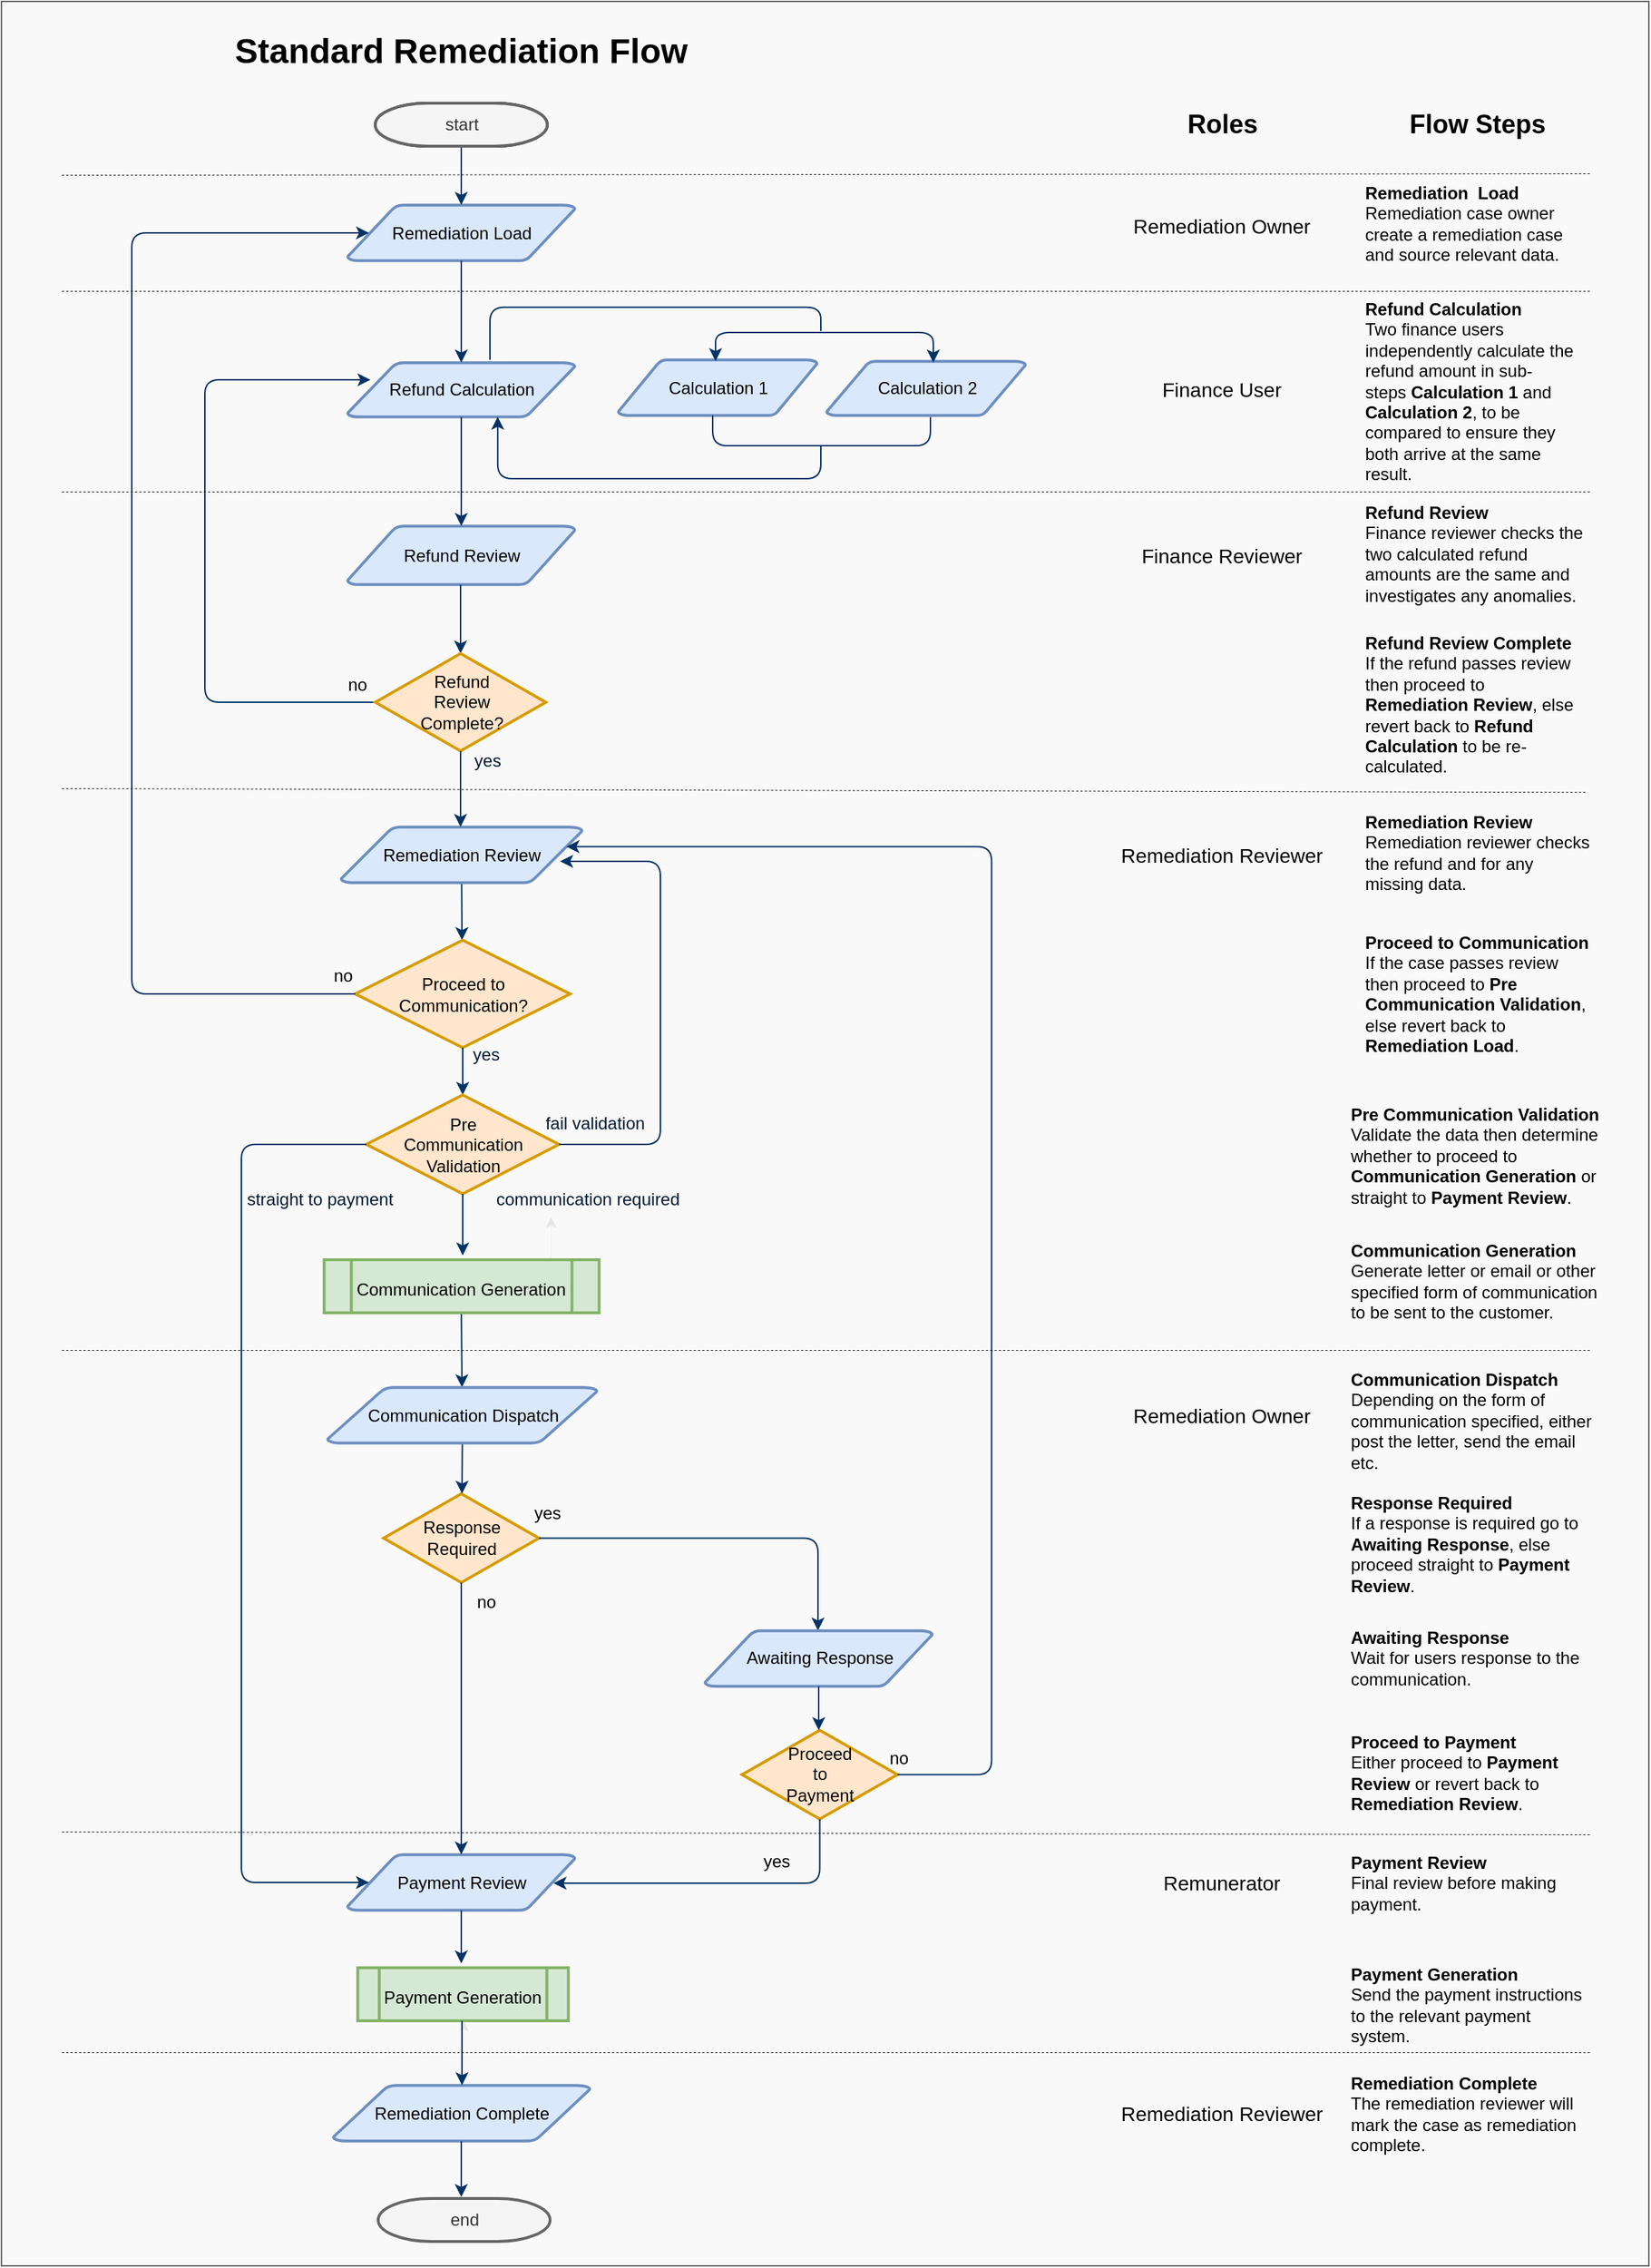 <mxfile version="18.1.2" type="device"><diagram id="6a731a19-8d31-9384-78a2-239565b7b9f0" name="Page-1"><mxGraphModel dx="1247" dy="699" grid="1" gridSize="10" guides="1" tooltips="1" connect="1" arrows="1" fold="1" page="1" pageScale="1" pageWidth="1169" pageHeight="827" background="none" math="0" shadow="0"><root><mxCell id="0"/><mxCell id="1" parent="0"/><mxCell id="ip6nH6gP3TSkzvol2YIc-72" value="" style="rounded=0;whiteSpace=wrap;html=1;fillColor=#FAF9F9;fontColor=#333333;strokeColor=#666666;" vertex="1" parent="1"><mxGeometry x="10" y="10" width="1150" height="1580" as="geometry"/></mxCell><mxCell id="2" value="start" style="shape=mxgraph.flowchart.terminator;strokeWidth=2;gradientColor=none;gradientDirection=north;fontStyle=0;html=1;" parent="1" vertex="1"><mxGeometry x="271" y="81" width="120" height="30" as="geometry"/></mxCell><mxCell id="3" value="Remediation Load" style="shape=mxgraph.flowchart.data;strokeWidth=2;gradientDirection=north;fontStyle=0;html=1;fillColor=#dae8fc;strokeColor=#6c8ebf;" parent="1" vertex="1"><mxGeometry x="251.5" y="152" width="159" height="39" as="geometry"/></mxCell><mxCell id="4" value="Refund Calculation" style="shape=mxgraph.flowchart.data;strokeWidth=2;gradientDirection=north;fontStyle=0;html=1;fillColor=#dae8fc;strokeColor=#6c8ebf;" parent="1" vertex="1"><mxGeometry x="251.5" y="262" width="159" height="38" as="geometry"/></mxCell><mxCell id="7" style="fontStyle=1;strokeColor=#003366;strokeWidth=1;html=1;" parent="1" source="2" target="3" edge="1"><mxGeometry relative="1" as="geometry"/></mxCell><mxCell id="9" style="fontStyle=1;strokeColor=#003366;strokeWidth=1;html=1;exitX=0.5;exitY=1;exitDx=0;exitDy=0;exitPerimeter=0;" parent="1" source="3" target="4" edge="1"><mxGeometry relative="1" as="geometry"><mxPoint x="329.5" y="251" as="sourcePoint"/><mxPoint x="330" y="301" as="targetPoint"/></mxGeometry></mxCell><mxCell id="13" value="Refund Review" style="shape=mxgraph.flowchart.data;strokeWidth=2;gradientDirection=north;fontStyle=0;html=1;fillColor=#dae8fc;strokeColor=#6c8ebf;" parent="1" vertex="1"><mxGeometry x="251.5" y="376" width="159" height="41" as="geometry"/></mxCell><mxCell id="17" value="" style="edgeStyle=elbowEdgeStyle;elbow=horizontal;fontStyle=1;strokeColor=#003366;strokeWidth=1;html=1;" parent="1" source="4" target="13" edge="1"><mxGeometry x="11" y="53" width="100" height="100" as="geometry"><mxPoint x="11" y="153" as="sourcePoint"/><mxPoint x="111" y="53" as="targetPoint"/></mxGeometry></mxCell><mxCell id="21" value="" style="edgeStyle=elbowEdgeStyle;elbow=horizontal;fontStyle=1;strokeColor=#003366;strokeWidth=1;html=1;entryX=0.5;entryY=0;entryDx=0;entryDy=0;entryPerimeter=0;" parent="1" source="13" target="iM50HXTW-VpUCicbooZw-65" edge="1"><mxGeometry x="11" y="63" width="100" height="100" as="geometry"><mxPoint x="11" y="163" as="sourcePoint"/><mxPoint x="332" y="623" as="targetPoint"/></mxGeometry></mxCell><mxCell id="23" value="" style="edgeStyle=elbowEdgeStyle;elbow=horizontal;exitX=0.5;exitY=1;exitPerimeter=0;fontStyle=1;strokeColor=#003366;strokeWidth=1;html=1;exitDx=0;exitDy=0;entryX=0.5;entryY=0;entryDx=0;entryDy=0;entryPerimeter=0;" parent="1" source="iM50HXTW-VpUCicbooZw-66" target="iM50HXTW-VpUCicbooZw-68" edge="1"><mxGeometry x="10" y="-47" width="100" height="100" as="geometry"><mxPoint x="331" y="813" as="sourcePoint"/><mxPoint x="332" y="646" as="targetPoint"/><Array as="points"/></mxGeometry></mxCell><mxCell id="24" value="Response &lt;br&gt;Required" style="shape=mxgraph.flowchart.decision;strokeWidth=2;gradientDirection=north;fontStyle=0;html=1;fillColor=#ffe6cc;strokeColor=#d79b00;" parent="1" vertex="1"><mxGeometry x="276.75" y="1051.25" width="108.5" height="62" as="geometry"/></mxCell><mxCell id="27" value="yes" style="text;fontStyle=0;html=1;strokeColor=none;gradientColor=none;fillColor=none;strokeWidth=2;" parent="1" vertex="1"><mxGeometry x="380" y="1051.25" width="40" height="26" as="geometry"/></mxCell><mxCell id="40" value="end" style="shape=mxgraph.flowchart.terminator;strokeWidth=2;gradientDirection=north;fontStyle=0;html=1;fillColor=#f5f5f5;fontColor=#333333;strokeColor=#666666;" parent="1" vertex="1"><mxGeometry x="273" y="1543" width="120" height="30" as="geometry"/></mxCell><mxCell id="46" value="no" style="text;fontStyle=0;html=1;strokeColor=none;gradientColor=none;fillColor=none;strokeWidth=2;" parent="1" vertex="1"><mxGeometry x="340" y="1113.25" width="40" height="26" as="geometry"/></mxCell><mxCell id="54" value="" style="edgeStyle=elbowEdgeStyle;elbow=horizontal;exitX=0.5;exitY=1;entryX=0.095;entryY=0.5;entryPerimeter=0;fontStyle=1;strokeColor=#003366;strokeWidth=1;html=1;entryDx=0;entryDy=0;exitDx=0;exitDy=0;" parent="1" source="iM50HXTW-VpUCicbooZw-89" edge="1"><mxGeometry x="12" y="53" width="100" height="100" as="geometry"><mxPoint x="284" y="460.5" as="sourcePoint"/><mxPoint x="267.605" y="274" as="targetPoint"/><Array as="points"><mxPoint x="152" y="473"/><mxPoint x="132" y="1023"/></Array></mxGeometry></mxCell><mxCell id="iM50HXTW-VpUCicbooZw-56" value="" style="edgeStyle=elbowEdgeStyle;elbow=vertical;fontStyle=1;strokeColor=#003366;strokeWidth=1;html=1;endArrow=none;endFill=0;" parent="1" edge="1"><mxGeometry x="-214.37" y="-926.6" width="100" height="100" as="geometry"><mxPoint x="351" y="260" as="sourcePoint"/><mxPoint x="582" y="240" as="targetPoint"/><Array as="points"><mxPoint x="400.63" y="223.4"/><mxPoint x="410.63" y="213.4"/><mxPoint x="410.63" y="253.4"/><mxPoint x="610.63" y="233.4"/><mxPoint x="410.63" y="253.4"/><mxPoint x="610.63" y="223.4"/><mxPoint x="640.63" y="213.4"/><mxPoint x="550.63" y="203.4"/><mxPoint x="450.63" y="313.4"/><mxPoint x="450.63" y="243.4"/><mxPoint x="570.63" y="233.4"/><mxPoint x="550.63" y="283.4"/><mxPoint x="490.63" y="323.4"/><mxPoint x="450.63" y="273.4"/><mxPoint x="450.63" y="263.4"/><mxPoint x="490.63" y="243.4"/><mxPoint x="430.63" y="273.4"/><mxPoint x="450.63" y="223.4"/><mxPoint x="620.63" y="173.4"/></Array></mxGeometry></mxCell><mxCell id="iM50HXTW-VpUCicbooZw-57" value="Calculation 1" style="shape=mxgraph.flowchart.data;strokeWidth=2;gradientDirection=north;fontStyle=0;html=1;fillColor=#dae8fc;strokeColor=#6c8ebf;" parent="1" vertex="1"><mxGeometry x="440.5" y="260" width="139" height="39" as="geometry"/></mxCell><mxCell id="iM50HXTW-VpUCicbooZw-61" value="Calculation 2" style="shape=mxgraph.flowchart.data;strokeWidth=2;gradientDirection=north;fontStyle=0;html=1;fillColor=#dae8fc;strokeColor=#6c8ebf;" parent="1" vertex="1"><mxGeometry x="586" y="261" width="139" height="38" as="geometry"/></mxCell><mxCell id="iM50HXTW-VpUCicbooZw-62" value="" style="edgeStyle=elbowEdgeStyle;elbow=vertical;fontStyle=1;strokeColor=#003366;strokeWidth=1;html=1;startArrow=classic;endFill=1;" parent="1" edge="1"><mxGeometry x="188" y="-1209" width="100" height="100" as="geometry"><mxPoint x="660.5" y="262" as="sourcePoint"/><mxPoint x="508.5" y="261" as="targetPoint"/><Array as="points"><mxPoint x="610.5" y="241"/></Array></mxGeometry></mxCell><mxCell id="iM50HXTW-VpUCicbooZw-63" value="" style="edgeStyle=elbowEdgeStyle;elbow=vertical;fontStyle=1;strokeColor=#003366;strokeWidth=1;html=1;exitX=0.66;exitY=0.995;exitDx=0;exitDy=0;exitPerimeter=0;startArrow=classic;endArrow=none;endFill=0;" parent="1" source="4" edge="1"><mxGeometry x="-214.37" y="-845.6" width="100" height="100" as="geometry"><mxPoint x="350.997" y="336.0" as="sourcePoint"/><mxPoint x="582" y="320" as="targetPoint"/><Array as="points"><mxPoint x="481" y="343"/><mxPoint x="410.63" y="294.4"/><mxPoint x="410.63" y="334.4"/><mxPoint x="610.63" y="314.4"/><mxPoint x="410.63" y="334.4"/><mxPoint x="610.63" y="304.4"/><mxPoint x="640.63" y="294.4"/><mxPoint x="550.63" y="284.4"/><mxPoint x="450.63" y="394.4"/><mxPoint x="450.63" y="324.4"/><mxPoint x="570.63" y="314.4"/><mxPoint x="550.63" y="364.4"/><mxPoint x="490.63" y="404.4"/><mxPoint x="450.63" y="354.4"/><mxPoint x="450.63" y="344.4"/><mxPoint x="490.63" y="324.4"/><mxPoint x="430.63" y="354.4"/><mxPoint x="450.63" y="304.4"/><mxPoint x="620.63" y="254.4"/></Array></mxGeometry></mxCell><mxCell id="iM50HXTW-VpUCicbooZw-65" value="Refund&lt;br&gt;Review&lt;br&gt;Complete?" style="shape=mxgraph.flowchart.decision;strokeWidth=2;gradientDirection=north;fontStyle=0;html=1;fillColor=#ffe6cc;strokeColor=#d79b00;" parent="1" vertex="1"><mxGeometry x="271" y="465" width="119" height="68" as="geometry"/></mxCell><mxCell id="iM50HXTW-VpUCicbooZw-66" value="&lt;font style=&quot;font-size: 12px;&quot;&gt;Remediation&amp;nbsp;Review&lt;/font&gt;" style="shape=mxgraph.flowchart.data;strokeWidth=2;gradientDirection=north;fontStyle=0;html=1;fillColor=#dae8fc;strokeColor=#6c8ebf;" parent="1" vertex="1"><mxGeometry x="247" y="586" width="168.5" height="39" as="geometry"/></mxCell><mxCell id="iM50HXTW-VpUCicbooZw-67" value="" style="edgeStyle=elbowEdgeStyle;elbow=horizontal;fontStyle=1;strokeColor=#003366;strokeWidth=1;html=1;" parent="1" source="iM50HXTW-VpUCicbooZw-65" target="iM50HXTW-VpUCicbooZw-66" edge="1"><mxGeometry x="9" y="-148" width="100" height="100" as="geometry"><mxPoint x="330" y="712" as="sourcePoint"/><mxPoint x="330" y="772" as="targetPoint"/></mxGeometry></mxCell><mxCell id="iM50HXTW-VpUCicbooZw-68" value="Proceed to&lt;br&gt;Communication?" style="shape=mxgraph.flowchart.decision;strokeWidth=2;gradientDirection=north;fontStyle=0;html=1;fillColor=#ffe6cc;strokeColor=#d79b00;" parent="1" vertex="1"><mxGeometry x="257" y="665" width="150" height="75" as="geometry"/></mxCell><mxCell id="iM50HXTW-VpUCicbooZw-70" value="yes" style="text;fontColor=#001933;fontStyle=0;html=1;strokeColor=none;gradientColor=none;fillColor=none;strokeWidth=2;align=center;" parent="1" vertex="1"><mxGeometry x="329" y="526" width="40" height="26" as="geometry"/></mxCell><mxCell id="iM50HXTW-VpUCicbooZw-72" value="" style="edgeStyle=elbowEdgeStyle;elbow=horizontal;exitX=0.5;exitY=1;fontStyle=1;strokeColor=#003366;strokeWidth=1;html=1;exitDx=0;exitDy=0;exitPerimeter=0;entryX=0.5;entryY=0;entryDx=0;entryDy=0;entryPerimeter=0;" parent="1" target="iM50HXTW-VpUCicbooZw-115" edge="1"><mxGeometry x="7" y="130" width="100" height="100" as="geometry"><mxPoint x="332" y="740" as="sourcePoint"/><mxPoint x="332" y="780" as="targetPoint"/><Array as="points"/></mxGeometry></mxCell><mxCell id="iM50HXTW-VpUCicbooZw-73" value="yes" style="text;fontColor=#001933;fontStyle=0;html=1;strokeColor=none;gradientColor=none;fillColor=none;strokeWidth=2;align=center;" parent="1" vertex="1"><mxGeometry x="328" y="731" width="40" height="26" as="geometry"/></mxCell><mxCell id="iM50HXTW-VpUCicbooZw-76" value="" style="edgeStyle=elbowEdgeStyle;elbow=horizontal;exitX=0;exitY=0.5;exitPerimeter=0;entryX=0.095;entryY=0.5;entryPerimeter=0;fontStyle=1;strokeColor=#003366;strokeWidth=1;html=1;entryDx=0;entryDy=0;exitDx=0;exitDy=0;" parent="1" source="iM50HXTW-VpUCicbooZw-68" target="3" edge="1"><mxGeometry x="0.5" y="280" width="100" height="100" as="geometry"><mxPoint x="272.5" y="868.5" as="sourcePoint"/><mxPoint x="256.105" y="590" as="targetPoint"/><Array as="points"><mxPoint x="101" y="731"/><mxPoint x="120.5" y="1250"/></Array></mxGeometry></mxCell><mxCell id="iM50HXTW-VpUCicbooZw-77" value="no" style="text;fontStyle=0;html=1;strokeColor=none;gradientColor=none;fillColor=none;strokeWidth=2;" parent="1" vertex="1"><mxGeometry x="240" y="676" width="40" height="26" as="geometry"/></mxCell><mxCell id="iM50HXTW-VpUCicbooZw-81" value="" style="edgeStyle=elbowEdgeStyle;elbow=horizontal;fontStyle=1;strokeColor=#003366;strokeWidth=1;html=1;exitX=0.5;exitY=1;exitDx=0;exitDy=0;exitPerimeter=0;" parent="1" edge="1" source="iM50HXTW-VpUCicbooZw-128"><mxGeometry x="8.96" y="14.5" width="100" height="100" as="geometry"><mxPoint x="330.0" y="1017.901" as="sourcePoint"/><mxPoint x="330.96" y="1051.25" as="targetPoint"/><Array as="points"/></mxGeometry></mxCell><mxCell id="iM50HXTW-VpUCicbooZw-83" value="" style="edgeStyle=elbowEdgeStyle;elbow=horizontal;fontStyle=1;strokeColor=#003366;strokeWidth=1;html=1;exitX=0.492;exitY=0.843;exitDx=0;exitDy=0;exitPerimeter=0;entryX=0.5;entryY=0;entryDx=0;entryDy=0;entryPerimeter=0;" parent="1" target="iM50HXTW-VpUCicbooZw-128" edge="1"><mxGeometry x="11" y="22.25" width="100" height="100" as="geometry"><mxPoint x="331.04" y="923.72" as="sourcePoint"/><mxPoint x="332" y="965" as="targetPoint"/></mxGeometry></mxCell><mxCell id="iM50HXTW-VpUCicbooZw-87" value="" style="edgeStyle=elbowEdgeStyle;elbow=vertical;fontStyle=1;strokeColor=#003366;strokeWidth=1;html=1;startArrow=none;endFill=0;startFill=0;endArrow=none;" parent="1" edge="1"><mxGeometry x="186" y="-1171" width="100" height="100" as="geometry"><mxPoint x="658.5" y="300" as="sourcePoint"/><mxPoint x="506.5" y="299" as="targetPoint"/><Array as="points"><mxPoint x="578.5" y="320"/></Array></mxGeometry></mxCell><mxCell id="iM50HXTW-VpUCicbooZw-89" value="no" style="text;fontStyle=0;html=1;strokeColor=none;gradientColor=none;fillColor=none;strokeWidth=2;" parent="1" vertex="1"><mxGeometry x="250" y="473" width="40" height="26" as="geometry"/></mxCell><mxCell id="iM50HXTW-VpUCicbooZw-95" value="Proceed&lt;br&gt;to &lt;br&gt;Payment" style="shape=mxgraph.flowchart.decision;strokeWidth=2;gradientDirection=north;fontStyle=0;html=1;fillColor=#ffe6cc;strokeColor=#d79b00;" parent="1" vertex="1"><mxGeometry x="527" y="1216.25" width="108.5" height="62" as="geometry"/></mxCell><mxCell id="iM50HXTW-VpUCicbooZw-96" value="" style="edgeStyle=elbowEdgeStyle;elbow=horizontal;exitX=1;exitY=0.5;exitPerimeter=0;fontStyle=1;strokeColor=#003366;strokeWidth=1;html=1;endArrow=classic;endFill=1;entryX=0.5;entryY=0;entryDx=0;entryDy=0;entryPerimeter=0;" parent="1" source="24" target="iM50HXTW-VpUCicbooZw-97" edge="1"><mxGeometry x="11" y="281" width="100" height="100" as="geometry"><mxPoint x="385.25" y="1082.25" as="sourcePoint"/><mxPoint x="590" y="1070" as="targetPoint"/><Array as="points"><mxPoint x="580" y="1100"/></Array></mxGeometry></mxCell><mxCell id="iM50HXTW-VpUCicbooZw-97" value="Awaiting Response" style="shape=mxgraph.flowchart.data;strokeWidth=2;gradientDirection=north;fontStyle=0;html=1;fillColor=#dae8fc;strokeColor=#6c8ebf;" parent="1" vertex="1"><mxGeometry x="501" y="1146.75" width="159" height="39" as="geometry"/></mxCell><mxCell id="iM50HXTW-VpUCicbooZw-101" value="" style="edgeStyle=elbowEdgeStyle;elbow=horizontal;exitX=1;exitY=0.5;exitPerimeter=0;entryX=0.934;entryY=0.354;fontStyle=1;strokeColor=#003366;strokeWidth=1;html=1;entryDx=0;entryDy=0;exitDx=0;exitDy=0;entryPerimeter=0;" parent="1" source="iM50HXTW-VpUCicbooZw-95" edge="1" target="iM50HXTW-VpUCicbooZw-66"><mxGeometry x="391.2" y="852" width="100" height="100" as="geometry"><mxPoint x="663.2" y="1259.5" as="sourcePoint"/><mxPoint x="646.805" y="1073" as="targetPoint"/><Array as="points"><mxPoint x="701.2" y="1162.25"/><mxPoint x="511.2" y="1822"/></Array></mxGeometry></mxCell><mxCell id="iM50HXTW-VpUCicbooZw-146" value="" style="edgeStyle=elbowEdgeStyle;rounded=1;orthogonalLoop=1;jettySize=auto;html=1;dashed=1;dashPattern=1 1;fontSize=18;startArrow=none;startFill=0;endArrow=classic;endFill=1;strokeColor=#E6E6E6;strokeWidth=0.5;" parent="1" source="iM50HXTW-VpUCicbooZw-103" target="iM50HXTW-VpUCicbooZw-122" edge="1"><mxGeometry relative="1" as="geometry"/></mxCell><mxCell id="iM50HXTW-VpUCicbooZw-103" value="&lt;font style=&quot;font-size: 12px;&quot;&gt;Remediation&amp;nbsp;Complete&lt;/font&gt;" style="shape=mxgraph.flowchart.data;strokeWidth=2;gradientDirection=north;fontStyle=0;html=1;fillColor=#dae8fc;strokeColor=#6c8ebf;" parent="1" vertex="1"><mxGeometry x="241.5" y="1464" width="179.5" height="39" as="geometry"/></mxCell><mxCell id="iM50HXTW-VpUCicbooZw-105" value="Payment Review" style="shape=mxgraph.flowchart.data;strokeWidth=2;gradientDirection=north;fontStyle=0;html=1;fillColor=#dae8fc;strokeColor=#6c8ebf;" parent="1" vertex="1"><mxGeometry x="251.5" y="1303" width="159" height="39" as="geometry"/></mxCell><mxCell id="iM50HXTW-VpUCicbooZw-106" value="" style="edgeStyle=elbowEdgeStyle;elbow=vertical;exitX=0.5;exitY=1;exitPerimeter=0;fontStyle=1;strokeColor=#003366;strokeWidth=1;html=1;exitDx=0;exitDy=0;entryX=0.905;entryY=0.5;entryDx=0;entryDy=0;entryPerimeter=0;" parent="1" source="iM50HXTW-VpUCicbooZw-95" target="iM50HXTW-VpUCicbooZw-105" edge="1"><mxGeometry x="111" y="92" width="100" height="100" as="geometry"><mxPoint x="572.75" y="1296.25" as="sourcePoint"/><mxPoint x="471" y="1343" as="targetPoint"/><Array as="points"><mxPoint x="481" y="1323"/></Array></mxGeometry></mxCell><mxCell id="iM50HXTW-VpUCicbooZw-107" style="edgeStyle=elbowEdgeStyle;rounded=1;orthogonalLoop=1;jettySize=auto;html=1;entryX=0.5;entryY=0;entryDx=0;entryDy=0;entryPerimeter=0;startArrow=none;startFill=0;endArrow=classic;endFill=1;" parent="1" source="iM50HXTW-VpUCicbooZw-105" target="iM50HXTW-VpUCicbooZw-105" edge="1"><mxGeometry relative="1" as="geometry"/></mxCell><mxCell id="iM50HXTW-VpUCicbooZw-109" value="" style="edgeStyle=elbowEdgeStyle;elbow=horizontal;fontStyle=1;strokeColor=#003366;strokeWidth=1;html=1;exitX=0.5;exitY=1;exitDx=0;exitDy=0;exitPerimeter=0;entryX=0.5;entryY=0;entryDx=0;entryDy=0;entryPerimeter=0;" parent="1" source="24" target="iM50HXTW-VpUCicbooZw-105" edge="1"><mxGeometry x="9.96" y="135.85" width="100" height="100" as="geometry"><mxPoint x="331" y="1139.251" as="sourcePoint"/><mxPoint x="331" y="1201" as="targetPoint"/></mxGeometry></mxCell><mxCell id="iM50HXTW-VpUCicbooZw-110" value="" style="edgeStyle=elbowEdgeStyle;elbow=horizontal;fontStyle=1;strokeColor=#003366;strokeWidth=1;html=1;exitX=0.5;exitY=1;exitDx=0;exitDy=0;exitPerimeter=0;" parent="1" source="iM50HXTW-VpUCicbooZw-105" edge="1"><mxGeometry x="9.96" y="370.85" width="100" height="100" as="geometry"><mxPoint x="331" y="1348.25" as="sourcePoint"/><mxPoint x="331" y="1379" as="targetPoint"/></mxGeometry></mxCell><mxCell id="iM50HXTW-VpUCicbooZw-111" value="" style="edgeStyle=elbowEdgeStyle;elbow=horizontal;fontStyle=1;strokeColor=#003366;strokeWidth=1;html=1;" parent="1" source="iM50HXTW-VpUCicbooZw-103" edge="1"><mxGeometry x="9.96" y="533.85" width="100" height="100" as="geometry"><mxPoint x="331" y="1505" as="sourcePoint"/><mxPoint x="331" y="1542" as="targetPoint"/></mxGeometry></mxCell><mxCell id="iM50HXTW-VpUCicbooZw-114" value="Standard Remediation Flow" style="text;html=1;strokeColor=none;fillColor=none;align=center;verticalAlign=middle;whiteSpace=wrap;rounded=0;fontSize=24;fontStyle=1" parent="1" vertex="1"><mxGeometry x="153.25" y="30" width="355.5" height="30" as="geometry"/></mxCell><mxCell id="iM50HXTW-VpUCicbooZw-115" value="Pre&lt;br&gt;Communication&lt;br&gt;Validation" style="shape=mxgraph.flowchart.decision;strokeWidth=2;gradientDirection=north;fontStyle=0;html=1;fillColor=#ffe6cc;strokeColor=#d79b00;" parent="1" vertex="1"><mxGeometry x="264.75" y="773" width="134.5" height="69" as="geometry"/></mxCell><mxCell id="iM50HXTW-VpUCicbooZw-116" value="" style="edgeStyle=elbowEdgeStyle;elbow=horizontal;exitX=0.5;exitY=1;exitPerimeter=0;fontStyle=1;strokeColor=#003366;strokeWidth=1;html=1;exitDx=0;exitDy=0;" parent="1" source="iM50HXTW-VpUCicbooZw-115" edge="1"><mxGeometry x="10" y="176" width="100" height="100" as="geometry"><mxPoint x="331" y="848" as="sourcePoint"/><mxPoint x="332" y="885" as="targetPoint"/><Array as="points"/></mxGeometry></mxCell><mxCell id="iM50HXTW-VpUCicbooZw-117" value="" style="edgeStyle=elbowEdgeStyle;elbow=horizontal;exitX=1;exitY=0.5;exitPerimeter=0;fontStyle=1;strokeColor=#003366;strokeWidth=1;html=1;exitDx=0;exitDy=0;" parent="1" source="iM50HXTW-VpUCicbooZw-115" edge="1"><mxGeometry x="150.2" y="501" width="100" height="100" as="geometry"><mxPoint x="386" y="804.25" as="sourcePoint"/><mxPoint x="400" y="610" as="targetPoint"/><Array as="points"><mxPoint x="470" y="710"/><mxPoint x="461" y="613"/><mxPoint x="460.2" y="811.25"/><mxPoint x="270.2" y="1471"/></Array></mxGeometry></mxCell><mxCell id="iM50HXTW-VpUCicbooZw-118" value="communication required" style="text;fontColor=#001933;fontStyle=0;html=1;strokeColor=none;gradientColor=none;fillColor=none;strokeWidth=2;align=center;" parent="1" vertex="1"><mxGeometry x="360" y="832" width="117" height="26" as="geometry"/></mxCell><mxCell id="iM50HXTW-VpUCicbooZw-119" value="fail validation" style="text;fontColor=#001933;fontStyle=0;html=1;strokeColor=none;gradientColor=none;fillColor=none;strokeWidth=2;align=center;" parent="1" vertex="1"><mxGeometry x="404" y="779" width="40" height="26" as="geometry"/></mxCell><mxCell id="iM50HXTW-VpUCicbooZw-139" value="" style="edgeStyle=elbowEdgeStyle;rounded=1;orthogonalLoop=1;jettySize=auto;html=1;dashed=1;dashPattern=1 1;fontSize=18;startArrow=none;startFill=0;endArrow=classic;endFill=1;strokeColor=#E6E6E6;strokeWidth=0.5;" parent="1" source="iM50HXTW-VpUCicbooZw-120" target="iM50HXTW-VpUCicbooZw-118" edge="1"><mxGeometry relative="1" as="geometry"/></mxCell><mxCell id="iM50HXTW-VpUCicbooZw-120" value="&lt;span style=&quot;font-size: 12px&quot;&gt;Communication Generation&lt;/span&gt;" style="shape=process;whiteSpace=wrap;html=1;backgroundOutline=1;fontSize=18;strokeWidth=2;fillColor=#d5e8d4;strokeColor=#82b366;" parent="1" vertex="1"><mxGeometry x="235.25" y="888" width="192" height="37" as="geometry"/></mxCell><mxCell id="iM50HXTW-VpUCicbooZw-122" value="&lt;span style=&quot;font-size: 12px&quot;&gt;Payment Generation&lt;/span&gt;" style="shape=process;whiteSpace=wrap;html=1;backgroundOutline=1;fontSize=18;strokeWidth=2;fillColor=#d5e8d4;strokeColor=#82b366;" parent="1" vertex="1"><mxGeometry x="258.75" y="1382" width="147" height="37" as="geometry"/></mxCell><mxCell id="iM50HXTW-VpUCicbooZw-124" value="start" style="shape=mxgraph.flowchart.terminator;strokeWidth=2;gradientDirection=north;fontStyle=0;html=1;fillColor=#f5f5f5;fontColor=#333333;strokeColor=#666666;" parent="1" vertex="1"><mxGeometry x="271" y="81" width="120" height="30" as="geometry"/></mxCell><mxCell id="iM50HXTW-VpUCicbooZw-128" value="&lt;span&gt;Communication Dispatch&lt;/span&gt;" style="shape=mxgraph.flowchart.data;strokeWidth=2;gradientDirection=north;fontStyle=0;html=1;fillColor=#dae8fc;strokeColor=#6c8ebf;" parent="1" vertex="1"><mxGeometry x="237.5" y="977" width="188.5" height="39" as="geometry"/></mxCell><mxCell id="iM50HXTW-VpUCicbooZw-129" value="" style="edgeStyle=elbowEdgeStyle;elbow=horizontal;fontStyle=1;strokeColor=#003366;strokeWidth=1;html=1;entryX=0.5;entryY=0;entryDx=0;entryDy=0;entryPerimeter=0;" parent="1" source="iM50HXTW-VpUCicbooZw-122" target="iM50HXTW-VpUCicbooZw-103" edge="1"><mxGeometry x="10.96" y="442.85" width="100" height="100" as="geometry"><mxPoint x="332" y="1422" as="sourcePoint"/><mxPoint x="332" y="1451" as="targetPoint"/></mxGeometry></mxCell><mxCell id="iM50HXTW-VpUCicbooZw-130" value="yes" style="text;fontStyle=0;html=1;strokeColor=none;gradientColor=none;fillColor=none;strokeWidth=2;" parent="1" vertex="1"><mxGeometry x="540" y="1294.25" width="40" height="26" as="geometry"/></mxCell><mxCell id="iM50HXTW-VpUCicbooZw-132" value="no" style="text;fontStyle=0;html=1;strokeColor=none;gradientColor=none;fillColor=none;strokeWidth=2;" parent="1" vertex="1"><mxGeometry x="628" y="1222.25" width="40" height="26" as="geometry"/></mxCell><mxCell id="iM50HXTW-VpUCicbooZw-134" value="" style="endArrow=none;dashed=1;html=1;rounded=1;fontSize=18;strokeWidth=0.5;" parent="1" edge="1"><mxGeometry width="50" height="50" relative="1" as="geometry"><mxPoint x="52" y="131" as="sourcePoint"/><mxPoint x="1120" y="130" as="targetPoint"/></mxGeometry></mxCell><mxCell id="iM50HXTW-VpUCicbooZw-135" value="" style="endArrow=none;dashed=1;html=1;rounded=1;fontSize=18;strokeWidth=0.5;" parent="1" edge="1"><mxGeometry width="50" height="50" relative="1" as="geometry"><mxPoint x="52" y="212" as="sourcePoint"/><mxPoint x="1120" y="212" as="targetPoint"/></mxGeometry></mxCell><mxCell id="iM50HXTW-VpUCicbooZw-136" value="" style="endArrow=none;dashed=1;html=1;rounded=1;fontSize=18;strokeWidth=0.5;" parent="1" edge="1"><mxGeometry width="50" height="50" relative="1" as="geometry"><mxPoint x="52" y="352" as="sourcePoint"/><mxPoint x="1120" y="352" as="targetPoint"/></mxGeometry></mxCell><mxCell id="iM50HXTW-VpUCicbooZw-137" value="" style="endArrow=none;dashed=1;html=1;rounded=1;fontSize=18;strokeWidth=0.5;entryX=0.982;entryY=1.074;entryDx=0;entryDy=0;entryPerimeter=0;" parent="1" edge="1" target="Y-YEQ9m7-LKktZuaxa1B-57"><mxGeometry width="50" height="50" relative="1" as="geometry"><mxPoint x="52" y="559" as="sourcePoint"/><mxPoint x="1120" y="565" as="targetPoint"/></mxGeometry></mxCell><mxCell id="iM50HXTW-VpUCicbooZw-138" value="" style="endArrow=none;dashed=1;html=1;rounded=1;fontSize=18;strokeWidth=0.5;" parent="1" edge="1"><mxGeometry width="50" height="50" relative="1" as="geometry"><mxPoint x="52" y="951" as="sourcePoint"/><mxPoint x="1120" y="951" as="targetPoint"/></mxGeometry></mxCell><mxCell id="iM50HXTW-VpUCicbooZw-140" value="" style="endArrow=none;dashed=1;html=1;rounded=1;fontSize=18;strokeWidth=0.5;" parent="1" edge="1"><mxGeometry width="50" height="50" relative="1" as="geometry"><mxPoint x="52" y="1287" as="sourcePoint"/><mxPoint x="1120" y="1289" as="targetPoint"/></mxGeometry></mxCell><mxCell id="iM50HXTW-VpUCicbooZw-147" value="" style="endArrow=none;dashed=1;html=1;rounded=1;fontSize=18;strokeWidth=0.5;" parent="1" edge="1"><mxGeometry width="50" height="50" relative="1" as="geometry"><mxPoint x="52" y="1441" as="sourcePoint"/><mxPoint x="1120" y="1441" as="targetPoint"/></mxGeometry></mxCell><mxCell id="iM50HXTW-VpUCicbooZw-148" value="Roles" style="text;strokeColor=none;fillColor=none;html=1;fontSize=18;fontStyle=1;verticalAlign=middle;align=center;" parent="1" vertex="1"><mxGeometry x="812" y="76" width="100" height="40" as="geometry"/></mxCell><mxCell id="iM50HXTW-VpUCicbooZw-149" value="Remediation Owner" style="text;html=1;strokeColor=none;fillColor=none;align=center;verticalAlign=middle;whiteSpace=wrap;rounded=0;fontSize=14;" parent="1" vertex="1"><mxGeometry x="797" y="152" width="130" height="30" as="geometry"/></mxCell><mxCell id="iM50HXTW-VpUCicbooZw-150" value="Finance User" style="text;html=1;strokeColor=none;fillColor=none;align=center;verticalAlign=middle;whiteSpace=wrap;rounded=0;fontSize=14;" parent="1" vertex="1"><mxGeometry x="802" y="266" width="120" height="30" as="geometry"/></mxCell><mxCell id="iM50HXTW-VpUCicbooZw-151" value="Finance Reviewer" style="text;html=1;strokeColor=none;fillColor=none;align=center;verticalAlign=middle;whiteSpace=wrap;rounded=0;fontSize=14;" parent="1" vertex="1"><mxGeometry x="802" y="381.5" width="120" height="30" as="geometry"/></mxCell><mxCell id="iM50HXTW-VpUCicbooZw-153" value="Remediation&amp;nbsp;Reviewer" style="text;html=1;strokeColor=none;fillColor=none;align=center;verticalAlign=middle;whiteSpace=wrap;rounded=0;fontSize=14;" parent="1" vertex="1"><mxGeometry x="792" y="1468.5" width="140" height="30" as="geometry"/></mxCell><mxCell id="iM50HXTW-VpUCicbooZw-154" value="Remediation&amp;nbsp;Owner" style="text;html=1;strokeColor=none;fillColor=none;align=center;verticalAlign=middle;whiteSpace=wrap;rounded=0;fontSize=14;" parent="1" vertex="1"><mxGeometry x="802" y="981.5" width="120" height="30" as="geometry"/></mxCell><mxCell id="iM50HXTW-VpUCicbooZw-155" value="Remunerator" style="text;html=1;strokeColor=none;fillColor=none;align=center;verticalAlign=middle;whiteSpace=wrap;rounded=0;fontSize=14;" parent="1" vertex="1"><mxGeometry x="792" y="1307.5" width="140" height="30" as="geometry"/></mxCell><mxCell id="iM50HXTW-VpUCicbooZw-156" value="Remediation Reviewer" style="text;html=1;strokeColor=none;fillColor=none;align=center;verticalAlign=middle;whiteSpace=wrap;rounded=0;fontSize=14;" parent="1" vertex="1"><mxGeometry x="782" y="590.5" width="160" height="30" as="geometry"/></mxCell><mxCell id="Y-YEQ9m7-LKktZuaxa1B-54" value="&lt;b&gt;Remediation&amp;nbsp; Load&lt;/b&gt;&lt;br&gt;Remediation&amp;nbsp;case owner create a remediation case and source relevant data." style="text;html=1;strokeColor=none;fillColor=none;align=left;verticalAlign=top;whiteSpace=wrap;rounded=0;" parent="1" vertex="1"><mxGeometry x="960" y="130.38" width="160" height="73.25" as="geometry"/></mxCell><mxCell id="Y-YEQ9m7-LKktZuaxa1B-55" value="&lt;b&gt;Refund Calculation&lt;/b&gt;&lt;br&gt;Two finance users independently calculate the refund amount in sub-steps&amp;nbsp;&lt;b&gt;Calculation 1&lt;/b&gt; and &lt;b&gt;Calculation 2&lt;/b&gt;, to be compared to ensure they both arrive at the same result." style="text;html=1;strokeColor=none;fillColor=none;align=left;verticalAlign=top;whiteSpace=wrap;rounded=0;" parent="1" vertex="1"><mxGeometry x="960" y="210.54" width="160" height="137.91" as="geometry"/></mxCell><mxCell id="Y-YEQ9m7-LKktZuaxa1B-56" value="&lt;b&gt;Refund Review&lt;/b&gt;&lt;br&gt;Finance reviewer checks the two calculated refund amounts are the same and investigates any anomalies." style="text;html=1;strokeColor=none;fillColor=none;align=left;verticalAlign=top;whiteSpace=wrap;rounded=0;" parent="1" vertex="1"><mxGeometry x="960" y="353.37" width="160" height="86.25" as="geometry"/></mxCell><mxCell id="Y-YEQ9m7-LKktZuaxa1B-57" value="&lt;b&gt;Refund Review Complete&lt;/b&gt;&lt;br&gt;If the refund passes review then proceed to &lt;b&gt;Remediation Review&lt;/b&gt;, else revert back to &lt;b&gt;Refund Calculation&lt;/b&gt; to be re-calculated." style="text;html=1;strokeColor=none;fillColor=none;align=left;verticalAlign=top;whiteSpace=wrap;rounded=0;" parent="1" vertex="1"><mxGeometry x="960" y="444.43" width="160" height="109.13" as="geometry"/></mxCell><mxCell id="Y-YEQ9m7-LKktZuaxa1B-58" value="Flow Steps" style="text;strokeColor=none;fillColor=none;html=1;fontSize=18;fontStyle=1;verticalAlign=middle;align=center;" parent="1" vertex="1"><mxGeometry x="990" y="76" width="100" height="40" as="geometry"/></mxCell><mxCell id="ip6nH6gP3TSkzvol2YIc-54" value="&lt;b&gt;Remediation Review&lt;/b&gt;&lt;br&gt;Remediation reviewer checks the refund and for any missing data." style="text;html=1;strokeColor=none;fillColor=none;align=left;verticalAlign=top;whiteSpace=wrap;rounded=0;" vertex="1" parent="1"><mxGeometry x="960" y="569.19" width="160" height="72.62" as="geometry"/></mxCell><mxCell id="ip6nH6gP3TSkzvol2YIc-55" value="&lt;b&gt;Proceed to Communication&lt;/b&gt;&lt;br&gt;If the case passes review then proceed to &lt;b&gt;Pre Communication Validation&lt;/b&gt;, else revert back to &lt;b&gt;Remediation Load&lt;/b&gt;." style="text;html=1;strokeColor=none;fillColor=none;align=left;verticalAlign=top;whiteSpace=wrap;rounded=0;" vertex="1" parent="1"><mxGeometry x="960" y="652.5" width="160" height="100" as="geometry"/></mxCell><mxCell id="ip6nH6gP3TSkzvol2YIc-56" value="&lt;b&gt;Pre Communication Validation&lt;br&gt;&lt;/b&gt;Validate the data then determine whether to proceed to&lt;b&gt; Communication Generation&lt;/b&gt; or straight to &lt;b&gt;Payment Review&lt;/b&gt;." style="text;html=1;strokeColor=none;fillColor=none;align=left;verticalAlign=top;whiteSpace=wrap;rounded=0;" vertex="1" parent="1"><mxGeometry x="950" y="773" width="180" height="100" as="geometry"/></mxCell><mxCell id="ip6nH6gP3TSkzvol2YIc-57" value="" style="edgeStyle=elbowEdgeStyle;elbow=horizontal;exitX=0.095;exitY=0.5;exitPerimeter=0;entryX=0;entryY=0.5;entryPerimeter=0;fontStyle=1;strokeColor=#003366;strokeWidth=1;html=1;entryDx=0;entryDy=0;exitDx=0;exitDy=0;endArrow=none;endFill=0;startArrow=classic;startFill=1;" edge="1" parent="1" source="iM50HXTW-VpUCicbooZw-105" target="iM50HXTW-VpUCicbooZw-115"><mxGeometry x="7.71" y="920" width="100" height="100" as="geometry"><mxPoint x="256.76" y="1226.5" as="sourcePoint"/><mxPoint x="257.003" y="1024.5" as="targetPoint"/><Array as="points"><mxPoint x="177.51" y="1139"/><mxPoint x="317.71" y="1230.25"/><mxPoint x="127.71" y="1890"/></Array></mxGeometry></mxCell><mxCell id="ip6nH6gP3TSkzvol2YIc-58" value="straight to payment" style="text;fontColor=#001933;fontStyle=0;html=1;strokeColor=none;gradientColor=none;fillColor=none;strokeWidth=2;align=center;" vertex="1" parent="1"><mxGeometry x="173" y="832" width="117" height="26" as="geometry"/></mxCell><mxCell id="ip6nH6gP3TSkzvol2YIc-59" value="&lt;b&gt;Communication Generation&lt;br&gt;&lt;/b&gt;Generate letter or email or other specified form of communication to be sent to the customer." style="text;html=1;strokeColor=none;fillColor=none;align=left;verticalAlign=top;whiteSpace=wrap;rounded=0;" vertex="1" parent="1"><mxGeometry x="950" y="868" width="180" height="77" as="geometry"/></mxCell><mxCell id="ip6nH6gP3TSkzvol2YIc-60" value="&lt;b&gt;Communication Dispatch&lt;br&gt;&lt;/b&gt;Depending on the form of communication specified, either post the letter, send the email etc." style="text;html=1;strokeColor=none;fillColor=none;align=left;verticalAlign=top;whiteSpace=wrap;rounded=0;" vertex="1" parent="1"><mxGeometry x="950" y="958" width="180" height="77" as="geometry"/></mxCell><mxCell id="ip6nH6gP3TSkzvol2YIc-61" value="&lt;b&gt;Response Required&lt;br&gt;&lt;/b&gt;If a response is required go to &lt;b&gt;Awaiting Response&lt;/b&gt;, else proceed straight to &lt;b&gt;Payment Review&lt;/b&gt;." style="text;html=1;strokeColor=none;fillColor=none;align=left;verticalAlign=top;whiteSpace=wrap;rounded=0;" vertex="1" parent="1"><mxGeometry x="950" y="1043.75" width="180" height="77" as="geometry"/></mxCell><mxCell id="ip6nH6gP3TSkzvol2YIc-62" value="&lt;b&gt;Awaiting Response&lt;br&gt;&lt;/b&gt;Wait for users response to the communication." style="text;html=1;strokeColor=none;fillColor=none;align=left;verticalAlign=top;whiteSpace=wrap;rounded=0;" vertex="1" parent="1"><mxGeometry x="950" y="1137.62" width="180" height="57.25" as="geometry"/></mxCell><mxCell id="ip6nH6gP3TSkzvol2YIc-65" value="&lt;b&gt;Proceed to Payment&lt;br&gt;&lt;/b&gt;Either proceed to &lt;b&gt;Payment Review&lt;/b&gt; or revert back to &lt;b&gt;Remediation Review&lt;/b&gt;." style="text;html=1;strokeColor=none;fillColor=none;align=left;verticalAlign=top;whiteSpace=wrap;rounded=0;" vertex="1" parent="1"><mxGeometry x="950" y="1210.56" width="180" height="73.38" as="geometry"/></mxCell><mxCell id="ip6nH6gP3TSkzvol2YIc-66" value="" style="edgeStyle=elbowEdgeStyle;elbow=horizontal;fontStyle=1;strokeColor=#003366;strokeWidth=1;html=1;exitX=0.5;exitY=1;exitDx=0;exitDy=0;exitPerimeter=0;" edge="1" parent="1" source="iM50HXTW-VpUCicbooZw-97" target="iM50HXTW-VpUCicbooZw-95"><mxGeometry x="263.96" y="195.5" width="100" height="100" as="geometry"><mxPoint x="586.75" y="1197" as="sourcePoint"/><mxPoint x="583" y="1220" as="targetPoint"/><Array as="points"/></mxGeometry></mxCell><mxCell id="ip6nH6gP3TSkzvol2YIc-69" value="&lt;b&gt;Payment Review&lt;/b&gt;&lt;br&gt;Final review before making payment." style="text;html=1;strokeColor=none;fillColor=none;align=left;verticalAlign=top;whiteSpace=wrap;rounded=0;" vertex="1" parent="1"><mxGeometry x="950" y="1295.41" width="180" height="54.19" as="geometry"/></mxCell><mxCell id="ip6nH6gP3TSkzvol2YIc-70" value="&lt;b&gt;Payment Generation&lt;/b&gt;&lt;br&gt;Send the payment instructions to the relevant payment system." style="text;html=1;strokeColor=none;fillColor=none;align=left;verticalAlign=top;whiteSpace=wrap;rounded=0;" vertex="1" parent="1"><mxGeometry x="950" y="1373.41" width="170" height="54.19" as="geometry"/></mxCell><mxCell id="ip6nH6gP3TSkzvol2YIc-71" value="&lt;b&gt;Remediation Complete&lt;/b&gt;&lt;br&gt;The remediation reviewer will mark the case as remediation complete." style="text;html=1;strokeColor=none;fillColor=none;align=left;verticalAlign=top;whiteSpace=wrap;rounded=0;" vertex="1" parent="1"><mxGeometry x="950" y="1449.2" width="180" height="68.59" as="geometry"/></mxCell></root></mxGraphModel></diagram></mxfile>